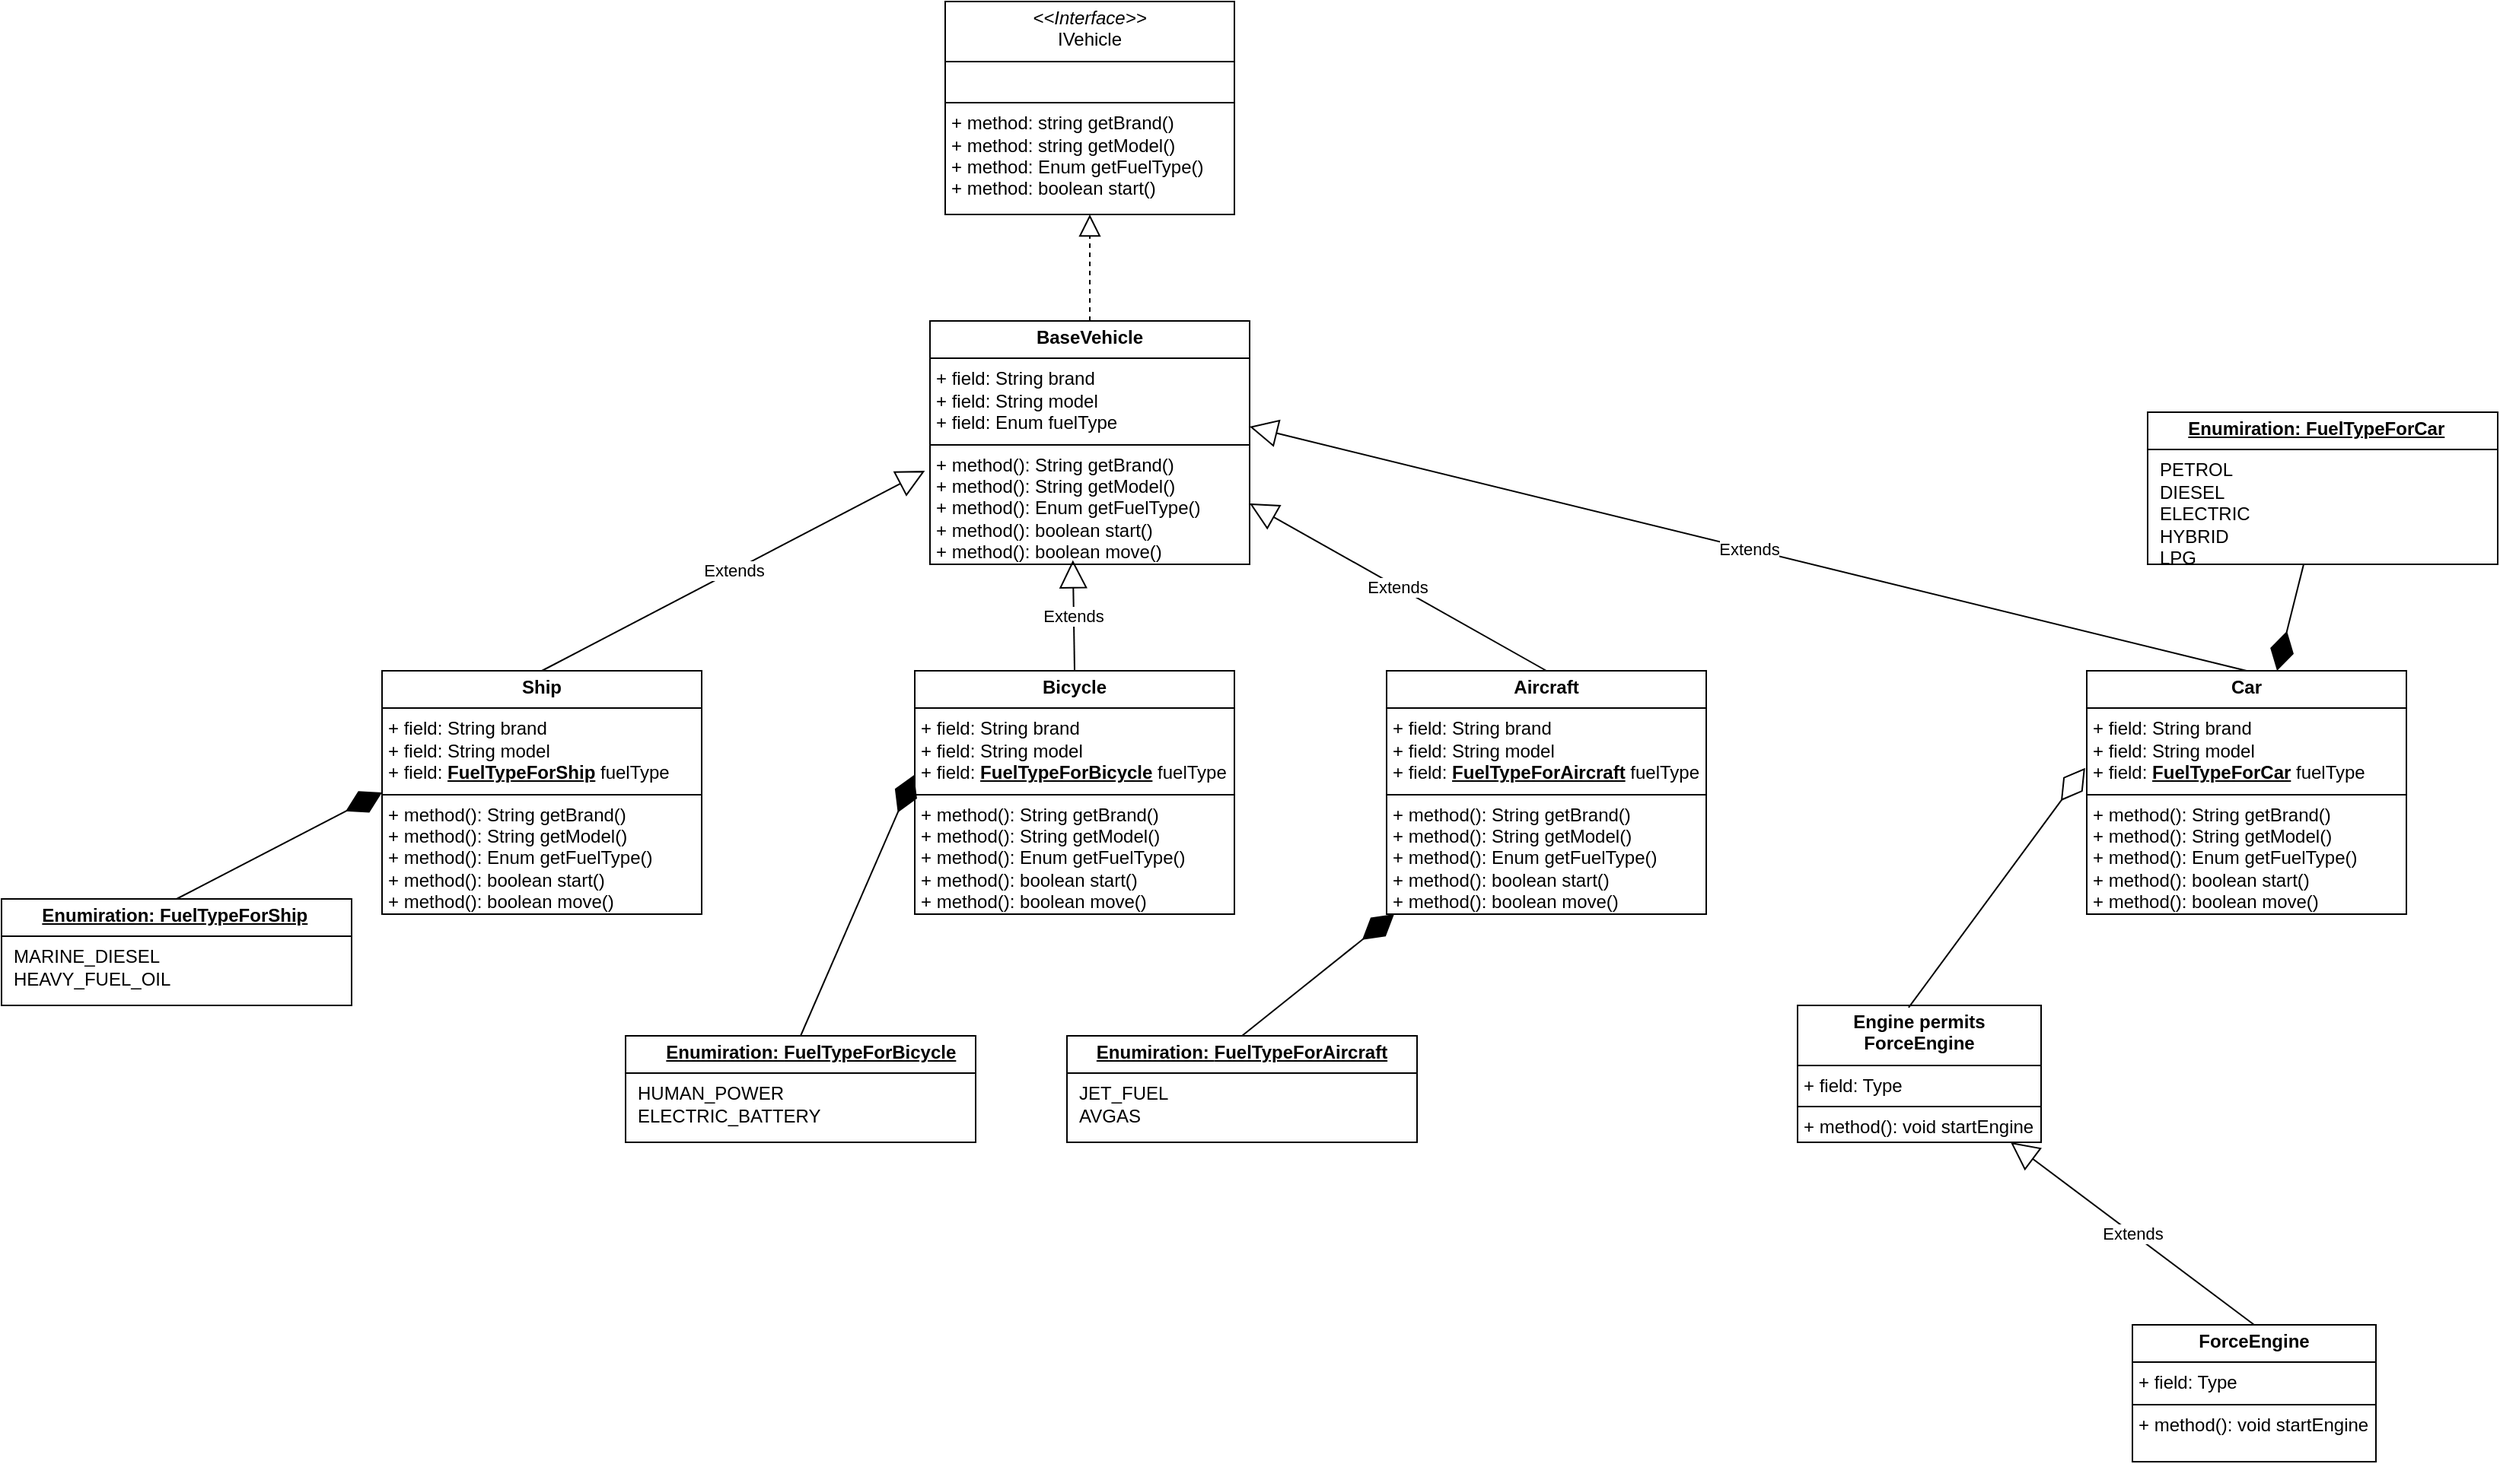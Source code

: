 <mxfile version="28.2.7">
  <diagram name="Page-1" id="GlszYkiSmuEa4JRtwXRP">
    <mxGraphModel dx="2712" dy="1307" grid="1" gridSize="10" guides="1" tooltips="1" connect="1" arrows="1" fold="1" page="1" pageScale="1" pageWidth="850" pageHeight="1100" math="0" shadow="0">
      <root>
        <mxCell id="0" />
        <mxCell id="1" parent="0" />
        <mxCell id="IY7jFy3nxsS5bGj0sxBS-1" value="&lt;p style=&quot;margin:0px;margin-top:4px;text-align:center;&quot;&gt;&lt;i&gt;&amp;lt;&amp;lt;Interface&amp;gt;&amp;gt;&lt;/i&gt;&lt;br&gt;IVehicle&lt;/p&gt;&lt;hr size=&quot;1&quot; style=&quot;border-style:solid;&quot;&gt;&lt;p style=&quot;margin:0px;margin-left:4px;&quot;&gt;&lt;br&gt;&lt;/p&gt;&lt;hr size=&quot;1&quot; style=&quot;border-style:solid;&quot;&gt;&lt;p style=&quot;margin:0px;margin-left:4px;&quot;&gt;+ method: string getBrand()&lt;/p&gt;&lt;p style=&quot;margin:0px;margin-left:4px;&quot;&gt;+ method: string getModel()&lt;br&gt;+ method: Enum getFuelType()&lt;/p&gt;&lt;p style=&quot;margin:0px;margin-left:4px;&quot;&gt;+ method:&amp;nbsp;boolean start()&lt;/p&gt;" style="verticalAlign=top;align=left;overflow=fill;html=1;whiteSpace=wrap;" vertex="1" parent="1">
          <mxGeometry x="630" y="10" width="190" height="140" as="geometry" />
        </mxCell>
        <mxCell id="IY7jFy3nxsS5bGj0sxBS-2" value="&lt;p style=&quot;margin:0px;margin-top:4px;text-align:center;&quot;&gt;&lt;b&gt;BaseVehicle&lt;/b&gt;&lt;/p&gt;&lt;hr size=&quot;1&quot; style=&quot;border-style:solid;&quot;&gt;&lt;p style=&quot;margin:0px;margin-left:4px;&quot;&gt;+ field: String brand&lt;/p&gt;&lt;p style=&quot;margin:0px;margin-left:4px;&quot;&gt;+ field: String model&lt;/p&gt;&lt;p style=&quot;margin:0px;margin-left:4px;&quot;&gt;+ field: Enum&amp;nbsp;fuelType&lt;/p&gt;&lt;hr size=&quot;1&quot; style=&quot;border-style:solid;&quot;&gt;&lt;p style=&quot;margin:0px;margin-left:4px;&quot;&gt;+ method(): String getBrand()&lt;/p&gt;&lt;p style=&quot;margin:0px;margin-left:4px;&quot;&gt;+ method():&amp;nbsp;String getModel()&lt;/p&gt;&lt;p style=&quot;margin:0px;margin-left:4px;&quot;&gt;+ method():&amp;nbsp;Enum getFuelType()&lt;/p&gt;&lt;p style=&quot;margin:0px;margin-left:4px;&quot;&gt;+ method():&amp;nbsp;boolean start()&lt;/p&gt;&lt;p style=&quot;margin:0px;margin-left:4px;&quot;&gt;+ method():&amp;nbsp;boolean move()&lt;/p&gt;" style="verticalAlign=top;align=left;overflow=fill;html=1;whiteSpace=wrap;" vertex="1" parent="1">
          <mxGeometry x="620" y="220" width="210" height="160" as="geometry" />
        </mxCell>
        <mxCell id="IY7jFy3nxsS5bGj0sxBS-4" value="&lt;p style=&quot;margin:0px;margin-top:4px;text-align:center;&quot;&gt;&lt;b&gt;Aircraft&lt;/b&gt;&lt;/p&gt;&lt;hr size=&quot;1&quot; style=&quot;border-style:solid;&quot;&gt;&lt;p style=&quot;margin:0px;margin-left:4px;&quot;&gt;+ field: String brand&lt;/p&gt;&lt;p style=&quot;margin:0px;margin-left:4px;&quot;&gt;+ field: String model&lt;/p&gt;&lt;p style=&quot;margin:0px;margin-left:4px;&quot;&gt;+ field:&amp;nbsp;&lt;b&gt;&lt;u&gt;FuelTypeForAircraft&lt;/u&gt;&lt;/b&gt;&amp;nbsp;fuelType&lt;/p&gt;&lt;hr size=&quot;1&quot; style=&quot;border-style:solid;&quot;&gt;&lt;p style=&quot;margin:0px;margin-left:4px;&quot;&gt;+ method(): String getBrand()&lt;/p&gt;&lt;p style=&quot;margin:0px;margin-left:4px;&quot;&gt;+ method():&amp;nbsp;String getModel()&lt;/p&gt;&lt;p style=&quot;margin:0px;margin-left:4px;&quot;&gt;+ method():&amp;nbsp;Enum getFuelType()&lt;/p&gt;&lt;p style=&quot;margin:0px;margin-left:4px;&quot;&gt;+ method():&amp;nbsp;boolean start()&lt;/p&gt;&lt;p style=&quot;margin:0px;margin-left:4px;&quot;&gt;+ method():&amp;nbsp;boolean move()&lt;/p&gt;" style="verticalAlign=top;align=left;overflow=fill;html=1;whiteSpace=wrap;" vertex="1" parent="1">
          <mxGeometry x="920" y="450" width="210" height="160" as="geometry" />
        </mxCell>
        <mxCell id="IY7jFy3nxsS5bGj0sxBS-5" value="&lt;p style=&quot;margin:0px;margin-top:4px;text-align:center;&quot;&gt;&lt;b&gt;Bicycle&lt;/b&gt;&lt;/p&gt;&lt;hr size=&quot;1&quot; style=&quot;border-style:solid;&quot;&gt;&lt;p style=&quot;margin:0px;margin-left:4px;&quot;&gt;+ field: String brand&lt;/p&gt;&lt;p style=&quot;margin:0px;margin-left:4px;&quot;&gt;+ field: String model&lt;/p&gt;&lt;p style=&quot;margin:0px;margin-left:4px;&quot;&gt;+ field:&amp;nbsp;&lt;b&gt;&lt;u&gt;FuelTypeForBicycle&lt;/u&gt;&lt;/b&gt;&amp;nbsp;fuelType&lt;/p&gt;&lt;hr size=&quot;1&quot; style=&quot;border-style:solid;&quot;&gt;&lt;p style=&quot;margin:0px;margin-left:4px;&quot;&gt;+ method(): String getBrand()&lt;/p&gt;&lt;p style=&quot;margin:0px;margin-left:4px;&quot;&gt;+ method():&amp;nbsp;String getModel()&lt;/p&gt;&lt;p style=&quot;margin:0px;margin-left:4px;&quot;&gt;+ method():&amp;nbsp;Enum getFuelType()&lt;/p&gt;&lt;p style=&quot;margin:0px;margin-left:4px;&quot;&gt;+ method():&amp;nbsp;boolean start()&lt;/p&gt;&lt;p style=&quot;margin:0px;margin-left:4px;&quot;&gt;+ method():&amp;nbsp;boolean move()&lt;/p&gt;" style="verticalAlign=top;align=left;overflow=fill;html=1;whiteSpace=wrap;" vertex="1" parent="1">
          <mxGeometry x="610" y="450" width="210" height="160" as="geometry" />
        </mxCell>
        <mxCell id="IY7jFy3nxsS5bGj0sxBS-6" value="&lt;p style=&quot;margin:0px;margin-top:4px;text-align:center;&quot;&gt;&lt;b&gt;Car&lt;/b&gt;&lt;/p&gt;&lt;hr size=&quot;1&quot; style=&quot;border-style:solid;&quot;&gt;&lt;p style=&quot;margin:0px;margin-left:4px;&quot;&gt;+ field: String brand&lt;/p&gt;&lt;p style=&quot;margin:0px;margin-left:4px;&quot;&gt;+ field: String model&lt;/p&gt;&lt;p style=&quot;margin:0px;margin-left:4px;&quot;&gt;+ field:&amp;nbsp;&lt;b&gt;&lt;u&gt;FuelTypeForCar&lt;/u&gt;&lt;/b&gt;&amp;nbsp;fuelType&lt;/p&gt;&lt;hr size=&quot;1&quot; style=&quot;border-style:solid;&quot;&gt;&lt;p style=&quot;margin:0px;margin-left:4px;&quot;&gt;+ method(): String getBrand()&lt;/p&gt;&lt;p style=&quot;margin:0px;margin-left:4px;&quot;&gt;+ method():&amp;nbsp;String getModel()&lt;/p&gt;&lt;p style=&quot;margin:0px;margin-left:4px;&quot;&gt;+ method():&amp;nbsp;Enum getFuelType()&lt;/p&gt;&lt;p style=&quot;margin:0px;margin-left:4px;&quot;&gt;+ method():&amp;nbsp;boolean start()&lt;/p&gt;&lt;p style=&quot;margin:0px;margin-left:4px;&quot;&gt;+ method():&amp;nbsp;boolean move()&lt;/p&gt;" style="verticalAlign=top;align=left;overflow=fill;html=1;whiteSpace=wrap;" vertex="1" parent="1">
          <mxGeometry x="1380" y="450" width="210" height="160" as="geometry" />
        </mxCell>
        <mxCell id="IY7jFy3nxsS5bGj0sxBS-7" value="&lt;p style=&quot;margin:0px;margin-top:4px;text-align:center;&quot;&gt;&lt;b&gt;Ship&lt;/b&gt;&lt;/p&gt;&lt;hr size=&quot;1&quot; style=&quot;border-style:solid;&quot;&gt;&lt;p style=&quot;margin:0px;margin-left:4px;&quot;&gt;+ field: String brand&lt;/p&gt;&lt;p style=&quot;margin:0px;margin-left:4px;&quot;&gt;+ field: String model&lt;/p&gt;&lt;p style=&quot;margin:0px;margin-left:4px;&quot;&gt;+ field:&amp;nbsp;&lt;b&gt;&lt;u&gt;FuelTypeForShip&lt;/u&gt;&lt;/b&gt;&amp;nbsp;fuelType&lt;/p&gt;&lt;hr size=&quot;1&quot; style=&quot;border-style:solid;&quot;&gt;&lt;p style=&quot;margin:0px;margin-left:4px;&quot;&gt;+ method(): String getBrand()&lt;/p&gt;&lt;p style=&quot;margin:0px;margin-left:4px;&quot;&gt;+ method():&amp;nbsp;String getModel()&lt;/p&gt;&lt;p style=&quot;margin:0px;margin-left:4px;&quot;&gt;+ method():&amp;nbsp;Enum getFuelType()&lt;/p&gt;&lt;p style=&quot;margin:0px;margin-left:4px;&quot;&gt;+ method():&amp;nbsp;boolean start()&lt;/p&gt;&lt;p style=&quot;margin:0px;margin-left:4px;&quot;&gt;+ method():&amp;nbsp;boolean move()&lt;/p&gt;" style="verticalAlign=top;align=left;overflow=fill;html=1;whiteSpace=wrap;" vertex="1" parent="1">
          <mxGeometry x="260" y="450" width="210" height="160" as="geometry" />
        </mxCell>
        <mxCell id="IY7jFy3nxsS5bGj0sxBS-16" value="&lt;p style=&quot;margin: 4px 0px 0px; text-align: center;&quot;&gt;&lt;b style=&quot;text-decoration-line: underline;&quot;&gt;Enumiration:&amp;nbsp;&lt;/b&gt;&lt;span style=&quot;background-color: transparent; text-align: left;&quot;&gt;&lt;b&gt;&lt;u&gt;FuelTypeForAircraft&lt;/u&gt;&lt;/b&gt;&lt;/span&gt;&lt;/p&gt;&lt;hr size=&quot;1&quot; style=&quot;border-style:solid;&quot;&gt;&lt;p style=&quot;margin:0px;margin-left:8px;&quot;&gt;JET_FUEL&lt;br&gt;AVGAS&lt;/p&gt;" style="verticalAlign=top;align=left;overflow=fill;html=1;whiteSpace=wrap;" vertex="1" parent="1">
          <mxGeometry x="710" y="690" width="230" height="70" as="geometry" />
        </mxCell>
        <mxCell id="IY7jFy3nxsS5bGj0sxBS-17" value="&lt;p style=&quot;text-align: left; margin: 4px 0px 0px;&quot;&gt;&lt;b style=&quot;text-decoration-line: underline;&quot;&gt;&lt;span style=&quot;white-space: pre;&quot;&gt;&#x9;&lt;/span&gt;Enumiration:&amp;nbsp;&lt;/b&gt;&lt;span style=&quot;background-color: transparent; text-align: left;&quot;&gt;&lt;b&gt;&lt;u&gt;FuelTypeForBicycle&lt;/u&gt;&lt;/b&gt;&lt;/span&gt;&lt;/p&gt;&lt;hr size=&quot;1&quot; style=&quot;border-style:solid;&quot;&gt;&lt;p style=&quot;margin:0px;margin-left:8px;&quot;&gt;HUMAN_POWER&lt;br&gt;ELECTRIC_BATTERY&lt;/p&gt;" style="verticalAlign=top;align=left;overflow=fill;html=1;whiteSpace=wrap;" vertex="1" parent="1">
          <mxGeometry x="420" y="690" width="230" height="70" as="geometry" />
        </mxCell>
        <mxCell id="IY7jFy3nxsS5bGj0sxBS-18" value="&lt;p style=&quot;text-align: left; margin: 4px 0px 0px;&quot;&gt;&lt;b style=&quot;text-decoration-line: underline;&quot;&gt;&lt;span style=&quot;white-space: pre;&quot;&gt;&#x9;&lt;/span&gt;Enumiration:&amp;nbsp;&lt;/b&gt;&lt;span style=&quot;background-color: transparent;&quot;&gt;&lt;b&gt;&lt;u&gt;FuelTypeForCar&lt;/u&gt;&lt;/b&gt;&lt;/span&gt;&lt;/p&gt;&lt;hr size=&quot;1&quot; style=&quot;border-style:solid;&quot;&gt;&lt;p style=&quot;margin:0px;margin-left:8px;&quot;&gt;PETROL&lt;br&gt;DIESEL&lt;/p&gt;&lt;p style=&quot;margin:0px;margin-left:8px;&quot;&gt;ELECTRIC&lt;/p&gt;&lt;p style=&quot;margin:0px;margin-left:8px;&quot;&gt;HYBRID&lt;/p&gt;&lt;p style=&quot;margin:0px;margin-left:8px;&quot;&gt;LPG&lt;/p&gt;" style="verticalAlign=top;align=left;overflow=fill;html=1;whiteSpace=wrap;" vertex="1" parent="1">
          <mxGeometry x="1420" y="280" width="230" height="100" as="geometry" />
        </mxCell>
        <mxCell id="IY7jFy3nxsS5bGj0sxBS-19" value="&lt;p style=&quot;text-align: left; margin: 4px 0px 0px;&quot;&gt;&lt;b style=&quot;text-decoration-line: underline;&quot;&gt;&lt;span style=&quot;white-space: pre;&quot;&gt;&#x9;&lt;/span&gt;Enumiration:&amp;nbsp;&lt;/b&gt;&lt;span style=&quot;background-color: transparent;&quot;&gt;&lt;b&gt;&lt;u&gt;FuelTypeForShip&lt;/u&gt;&lt;/b&gt;&lt;/span&gt;&lt;/p&gt;&lt;hr size=&quot;1&quot; style=&quot;border-style:solid;&quot;&gt;&lt;p style=&quot;margin:0px;margin-left:8px;&quot;&gt;MARINE_DIESEL&lt;br&gt;HEAVY_FUEL_OIL&lt;/p&gt;" style="verticalAlign=top;align=left;overflow=fill;html=1;whiteSpace=wrap;" vertex="1" parent="1">
          <mxGeometry x="10" y="600" width="230" height="70" as="geometry" />
        </mxCell>
        <mxCell id="IY7jFy3nxsS5bGj0sxBS-21" value="" style="endArrow=block;dashed=1;endFill=0;endSize=12;html=1;rounded=0;exitX=0.5;exitY=0;exitDx=0;exitDy=0;entryX=0.5;entryY=1;entryDx=0;entryDy=0;" edge="1" parent="1" source="IY7jFy3nxsS5bGj0sxBS-2" target="IY7jFy3nxsS5bGj0sxBS-1">
          <mxGeometry width="160" relative="1" as="geometry">
            <mxPoint x="730" y="180" as="sourcePoint" />
            <mxPoint x="890" y="180" as="targetPoint" />
          </mxGeometry>
        </mxCell>
        <mxCell id="IY7jFy3nxsS5bGj0sxBS-28" value="" style="endArrow=diamondThin;endFill=1;endSize=24;html=1;rounded=0;exitX=0.5;exitY=0;exitDx=0;exitDy=0;" edge="1" parent="1" source="IY7jFy3nxsS5bGj0sxBS-16" target="IY7jFy3nxsS5bGj0sxBS-4">
          <mxGeometry width="160" relative="1" as="geometry">
            <mxPoint x="900" y="490" as="sourcePoint" />
            <mxPoint x="1060" y="490" as="targetPoint" />
          </mxGeometry>
        </mxCell>
        <mxCell id="IY7jFy3nxsS5bGj0sxBS-29" value="" style="endArrow=diamondThin;endFill=1;endSize=24;html=1;rounded=0;exitX=0.5;exitY=0;exitDx=0;exitDy=0;entryX=0;entryY=0.5;entryDx=0;entryDy=0;" edge="1" parent="1" source="IY7jFy3nxsS5bGj0sxBS-19" target="IY7jFy3nxsS5bGj0sxBS-7">
          <mxGeometry width="160" relative="1" as="geometry">
            <mxPoint x="250" y="780" as="sourcePoint" />
            <mxPoint x="410" y="780" as="targetPoint" />
          </mxGeometry>
        </mxCell>
        <mxCell id="IY7jFy3nxsS5bGj0sxBS-30" value="" style="endArrow=diamondThin;endFill=1;endSize=24;html=1;rounded=0;exitX=0.5;exitY=0;exitDx=0;exitDy=0;entryX=-0.002;entryY=0.428;entryDx=0;entryDy=0;entryPerimeter=0;" edge="1" parent="1" source="IY7jFy3nxsS5bGj0sxBS-17" target="IY7jFy3nxsS5bGj0sxBS-5">
          <mxGeometry width="160" relative="1" as="geometry">
            <mxPoint x="420" y="790" as="sourcePoint" />
            <mxPoint x="555" y="720" as="targetPoint" />
          </mxGeometry>
        </mxCell>
        <mxCell id="IY7jFy3nxsS5bGj0sxBS-31" value="" style="endArrow=diamondThin;endFill=1;endSize=24;html=1;rounded=0;" edge="1" parent="1" source="IY7jFy3nxsS5bGj0sxBS-18" target="IY7jFy3nxsS5bGj0sxBS-6">
          <mxGeometry width="160" relative="1" as="geometry">
            <mxPoint x="1150" y="922" as="sourcePoint" />
            <mxPoint x="1225" y="750" as="targetPoint" />
          </mxGeometry>
        </mxCell>
        <mxCell id="IY7jFy3nxsS5bGj0sxBS-36" value="&lt;p style=&quot;margin:0px;margin-top:4px;text-align:center;&quot;&gt;&lt;b&gt;Engine&amp;nbsp;&lt;/b&gt;&lt;span style=&quot;background-color: transparent; text-align: left;&quot;&gt;&lt;b&gt;permits ForceEngine&lt;/b&gt;&lt;/span&gt;&lt;/p&gt;&lt;hr size=&quot;1&quot; style=&quot;border-style:solid;&quot;&gt;&lt;p style=&quot;margin:0px;margin-left:4px;&quot;&gt;+ field: Type&lt;/p&gt;&lt;hr size=&quot;1&quot; style=&quot;border-style:solid;&quot;&gt;&lt;p style=&quot;margin:0px;margin-left:4px;&quot;&gt;+ method(): void startEngine&lt;/p&gt;" style="verticalAlign=top;align=left;overflow=fill;html=1;whiteSpace=wrap;" vertex="1" parent="1">
          <mxGeometry x="1190" y="670" width="160" height="90" as="geometry" />
        </mxCell>
        <mxCell id="IY7jFy3nxsS5bGj0sxBS-37" value="&lt;p style=&quot;margin:0px;margin-top:4px;text-align:center;&quot;&gt;&lt;span style=&quot;background-color: transparent; text-align: left;&quot;&gt;&lt;b&gt;ForceEngine&lt;/b&gt;&lt;/span&gt;&lt;/p&gt;&lt;hr size=&quot;1&quot; style=&quot;border-style:solid;&quot;&gt;&lt;p style=&quot;margin:0px;margin-left:4px;&quot;&gt;+ field: Type&lt;/p&gt;&lt;hr size=&quot;1&quot; style=&quot;border-style:solid;&quot;&gt;&lt;p style=&quot;margin:0px;margin-left:4px;&quot;&gt;+ method(): void startEngine&lt;/p&gt;" style="verticalAlign=top;align=left;overflow=fill;html=1;whiteSpace=wrap;" vertex="1" parent="1">
          <mxGeometry x="1410" y="880" width="160" height="90" as="geometry" />
        </mxCell>
        <mxCell id="IY7jFy3nxsS5bGj0sxBS-38" value="Extends" style="endArrow=block;endSize=16;endFill=0;html=1;rounded=0;exitX=0.5;exitY=0;exitDx=0;exitDy=0;" edge="1" parent="1" source="IY7jFy3nxsS5bGj0sxBS-37" target="IY7jFy3nxsS5bGj0sxBS-36">
          <mxGeometry width="160" relative="1" as="geometry">
            <mxPoint x="900" y="490" as="sourcePoint" />
            <mxPoint x="1060" y="490" as="targetPoint" />
          </mxGeometry>
        </mxCell>
        <mxCell id="IY7jFy3nxsS5bGj0sxBS-39" value="Extends" style="endArrow=block;endSize=16;endFill=0;html=1;rounded=0;exitX=0.5;exitY=0;exitDx=0;exitDy=0;entryX=1;entryY=0.434;entryDx=0;entryDy=0;entryPerimeter=0;" edge="1" parent="1" source="IY7jFy3nxsS5bGj0sxBS-6" target="IY7jFy3nxsS5bGj0sxBS-2">
          <mxGeometry width="160" relative="1" as="geometry">
            <mxPoint x="900" y="490" as="sourcePoint" />
            <mxPoint x="1060" y="490" as="targetPoint" />
          </mxGeometry>
        </mxCell>
        <mxCell id="IY7jFy3nxsS5bGj0sxBS-40" value="Extends" style="endArrow=block;endSize=16;endFill=0;html=1;rounded=0;exitX=0.5;exitY=0;exitDx=0;exitDy=0;entryX=1;entryY=0.75;entryDx=0;entryDy=0;" edge="1" parent="1" source="IY7jFy3nxsS5bGj0sxBS-4" target="IY7jFy3nxsS5bGj0sxBS-2">
          <mxGeometry width="160" relative="1" as="geometry">
            <mxPoint x="1585" y="561" as="sourcePoint" />
            <mxPoint x="930" y="400" as="targetPoint" />
          </mxGeometry>
        </mxCell>
        <mxCell id="IY7jFy3nxsS5bGj0sxBS-41" value="Extends" style="endArrow=block;endSize=16;endFill=0;html=1;rounded=0;exitX=0.5;exitY=0;exitDx=0;exitDy=0;entryX=0.447;entryY=0.983;entryDx=0;entryDy=0;entryPerimeter=0;" edge="1" parent="1" source="IY7jFy3nxsS5bGj0sxBS-5" target="IY7jFy3nxsS5bGj0sxBS-2">
          <mxGeometry width="160" relative="1" as="geometry">
            <mxPoint x="1075" y="520" as="sourcePoint" />
            <mxPoint x="880" y="410" as="targetPoint" />
          </mxGeometry>
        </mxCell>
        <mxCell id="IY7jFy3nxsS5bGj0sxBS-42" value="Extends" style="endArrow=block;endSize=16;endFill=0;html=1;rounded=0;exitX=0.5;exitY=0;exitDx=0;exitDy=0;entryX=-0.016;entryY=0.616;entryDx=0;entryDy=0;entryPerimeter=0;" edge="1" parent="1" source="IY7jFy3nxsS5bGj0sxBS-7" target="IY7jFy3nxsS5bGj0sxBS-2">
          <mxGeometry width="160" relative="1" as="geometry">
            <mxPoint x="815" y="500" as="sourcePoint" />
            <mxPoint x="620" y="390" as="targetPoint" />
          </mxGeometry>
        </mxCell>
        <mxCell id="IY7jFy3nxsS5bGj0sxBS-43" value="" style="endArrow=diamondThin;endFill=0;endSize=24;html=1;rounded=0;entryX=-0.005;entryY=0.399;entryDx=0;entryDy=0;entryPerimeter=0;exitX=0.456;exitY=0.016;exitDx=0;exitDy=0;exitPerimeter=0;" edge="1" parent="1" source="IY7jFy3nxsS5bGj0sxBS-36" target="IY7jFy3nxsS5bGj0sxBS-6">
          <mxGeometry width="160" relative="1" as="geometry">
            <mxPoint x="900" y="490" as="sourcePoint" />
            <mxPoint x="1060" y="490" as="targetPoint" />
          </mxGeometry>
        </mxCell>
      </root>
    </mxGraphModel>
  </diagram>
</mxfile>
